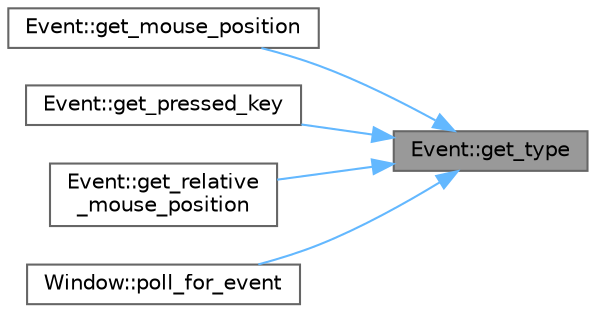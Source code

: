 digraph "Event::get_type"
{
 // LATEX_PDF_SIZE
  bgcolor="transparent";
  edge [fontname=Helvetica,fontsize=10,labelfontname=Helvetica,labelfontsize=10];
  node [fontname=Helvetica,fontsize=10,shape=box,height=0.2,width=0.4];
  rankdir="RL";
  Node1 [id="Node000001",label="Event::get_type",height=0.2,width=0.4,color="gray40", fillcolor="grey60", style="filled", fontcolor="black",tooltip=" "];
  Node1 -> Node2 [id="edge1_Node000001_Node000002",dir="back",color="steelblue1",style="solid",tooltip=" "];
  Node2 [id="Node000002",label="Event::get_mouse_position",height=0.2,width=0.4,color="grey40", fillcolor="white", style="filled",URL="$class_event.html#afbbb041ec6bd3f44115d04d49cfb8442",tooltip=" "];
  Node1 -> Node3 [id="edge2_Node000001_Node000003",dir="back",color="steelblue1",style="solid",tooltip=" "];
  Node3 [id="Node000003",label="Event::get_pressed_key",height=0.2,width=0.4,color="grey40", fillcolor="white", style="filled",URL="$class_event.html#a17aba7716ffa0ce61661b567909e360f",tooltip=" "];
  Node1 -> Node4 [id="edge3_Node000001_Node000004",dir="back",color="steelblue1",style="solid",tooltip=" "];
  Node4 [id="Node000004",label="Event::get_relative\l_mouse_position",height=0.2,width=0.4,color="grey40", fillcolor="white", style="filled",URL="$class_event.html#a2f24d0428cabd41cb6d83640a1340c3d",tooltip=" "];
  Node1 -> Node5 [id="edge4_Node000001_Node000005",dir="back",color="steelblue1",style="solid",tooltip=" "];
  Node5 [id="Node000005",label="Window::poll_for_event",height=0.2,width=0.4,color="grey40", fillcolor="white", style="filled",URL="$class_window.html#a375100f740dfb41a6e5f80dc5de7df2b",tooltip=" "];
}
